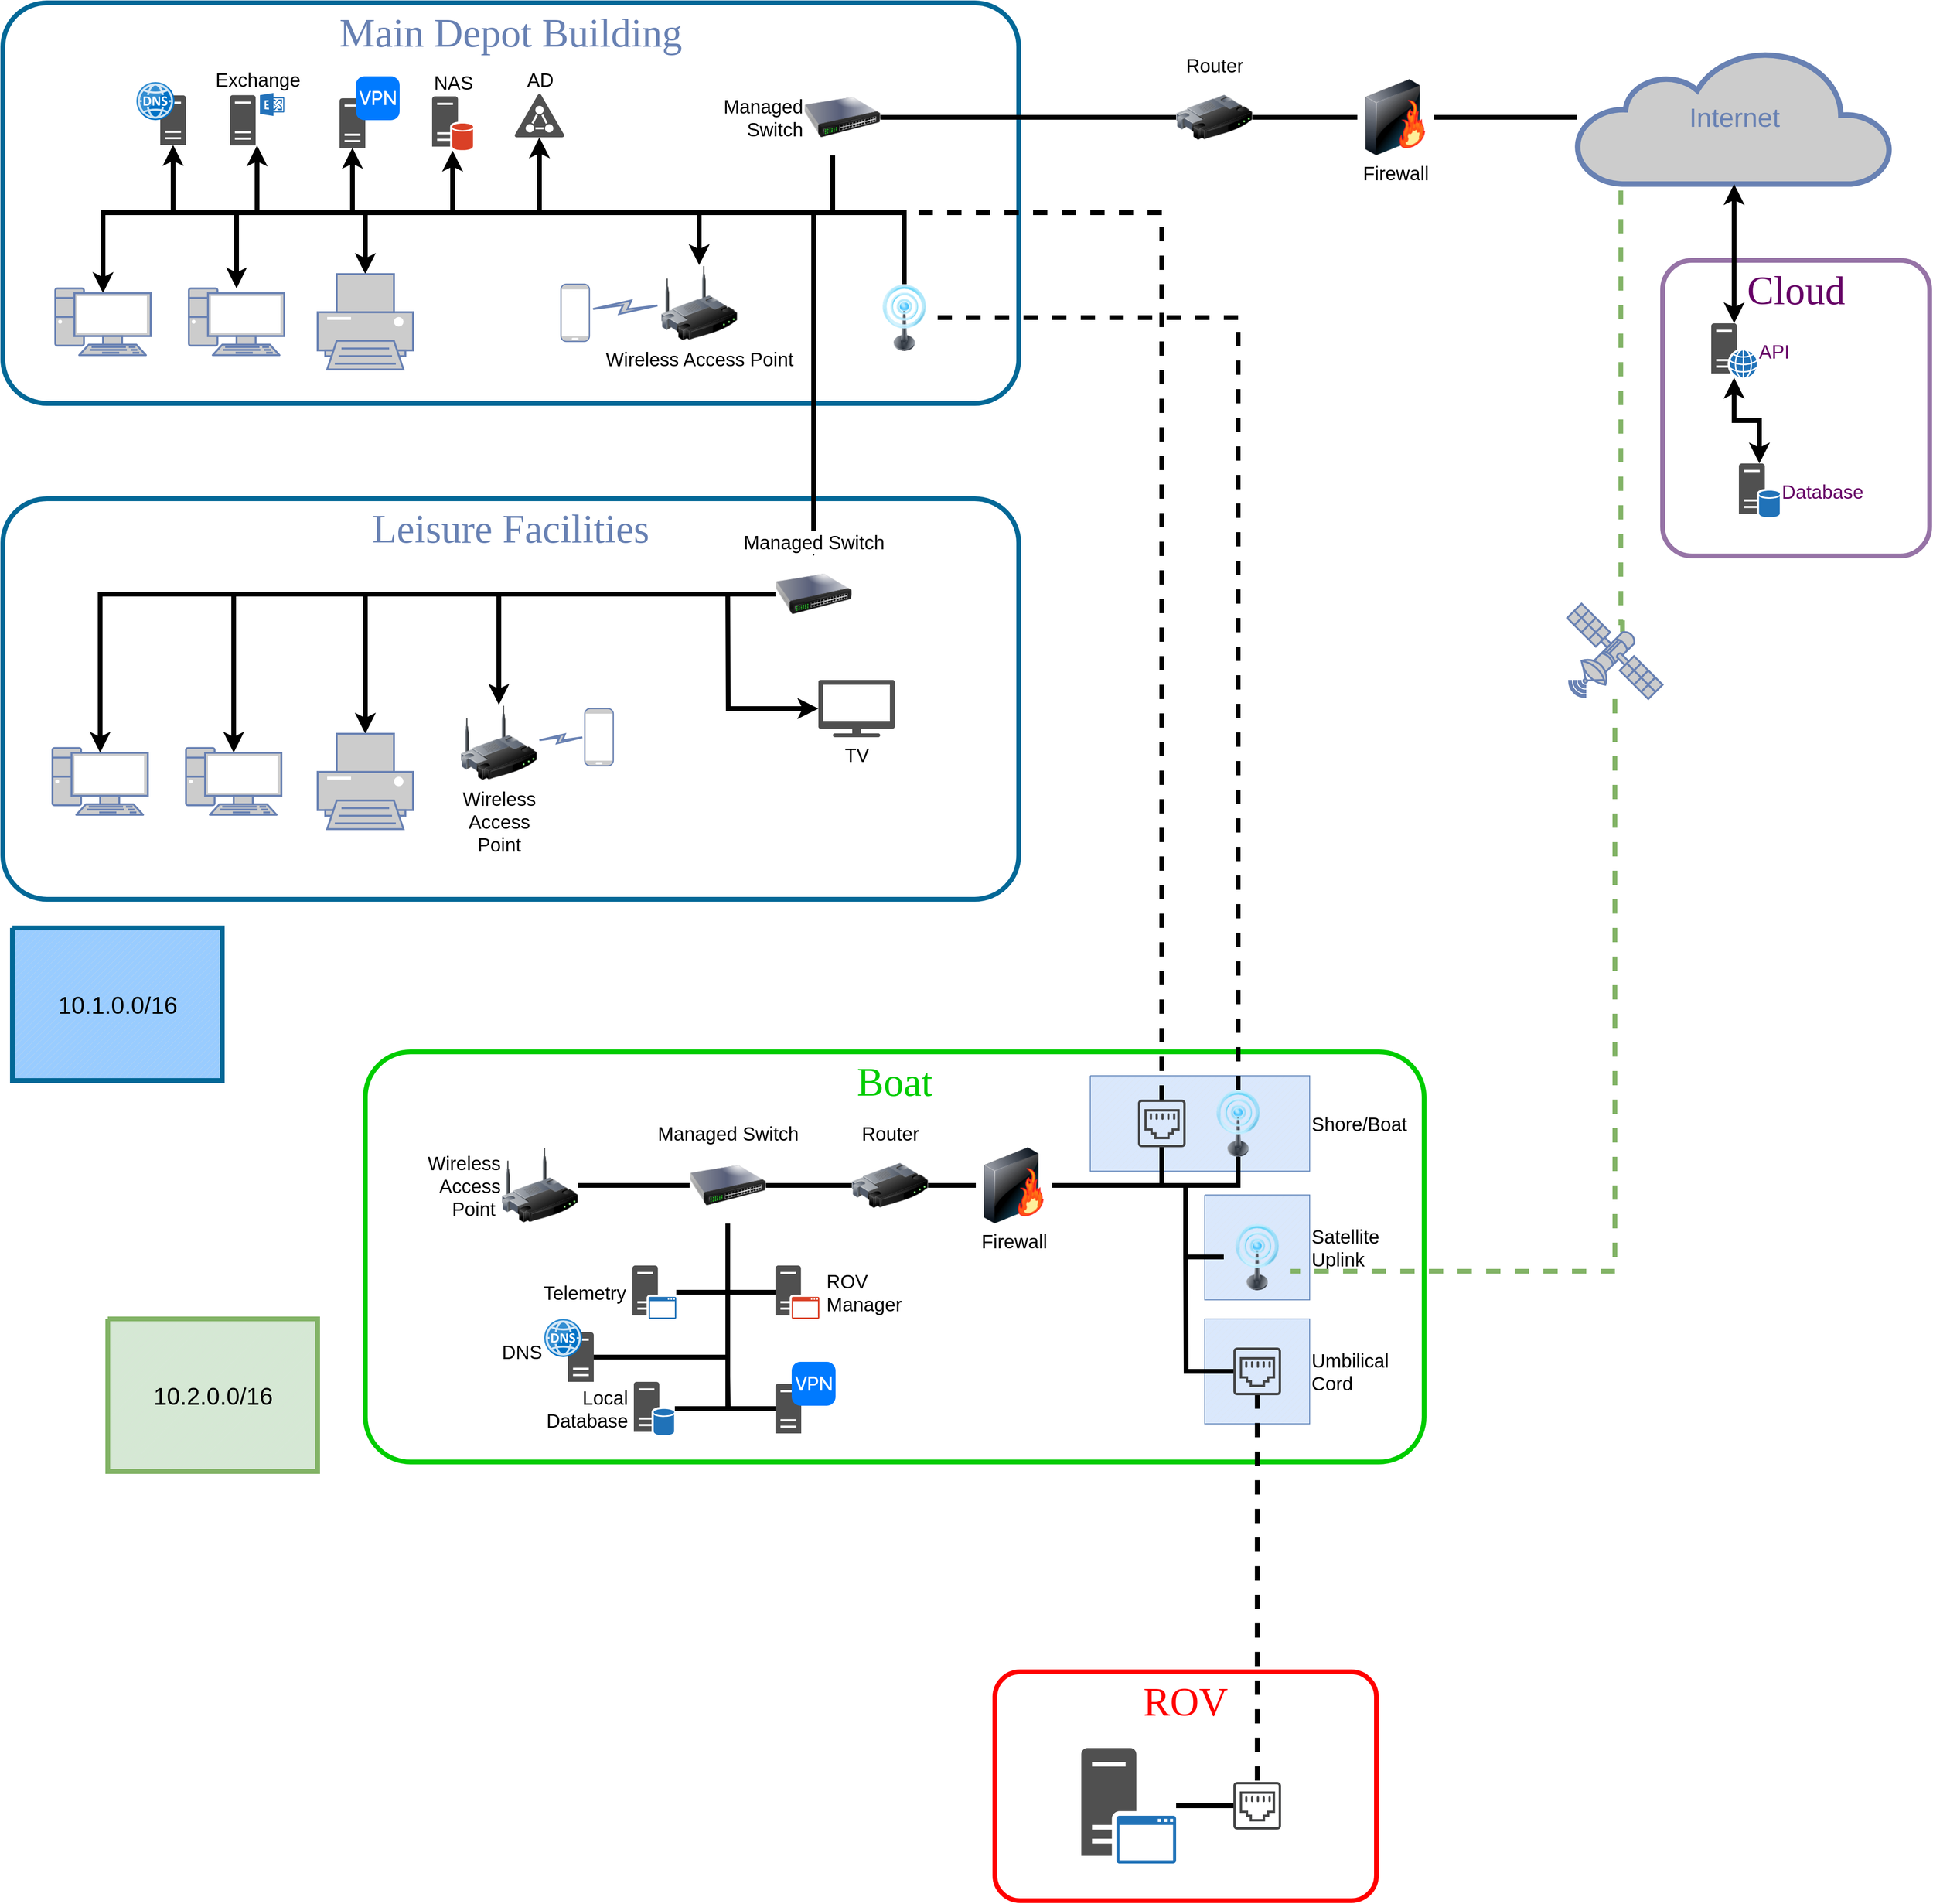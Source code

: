 <mxfile version="13.8.1" type="device"><diagram name="Page-1" id="bfe91b75-5d2c-26a0-9c1d-138518896778"><mxGraphModel dx="2030" dy="1041" grid="1" gridSize="10" guides="1" tooltips="1" connect="1" arrows="1" fold="1" page="1" pageScale="1" pageWidth="1100" pageHeight="850" background="#ffffff" math="0" shadow="0"><root><mxCell id="0"/><mxCell id="1" parent="0"/><mxCell id="BEjRYLNINEGM36u_xrD8-8" value="Cloud" style="rounded=1;whiteSpace=wrap;html=1;shadow=0;comic=0;strokeColor=#9673a6;strokeWidth=5;fontFamily=Verdana;fontSize=42;align=center;arcSize=11;verticalAlign=top;fillColor=none;fontColor=#660066;" parent="1" vertex="1"><mxGeometry x="1810" y="420" width="280" height="310" as="geometry"/></mxCell><mxCell id="fTc4LNqyEXs3I6kkygkH-61" value="&lt;div style=&quot;font-size: 20px;&quot;&gt;Satellite &lt;br style=&quot;font-size: 20px;&quot;&gt;&lt;/div&gt;&lt;div style=&quot;font-size: 20px;&quot;&gt;Uplink&lt;/div&gt;" style="verticalLabelPosition=middle;verticalAlign=middle;html=1;shape=mxgraph.basic.patternFillRect;fillStyle=diag;step=5;fillStrokeWidth=0.2;fillStrokeColor=#dddddd;labelBackgroundColor=none;fillColor=#dae8fc;strokeColor=#6c8ebf;labelPosition=right;align=left;fontSize=20;" parent="1" vertex="1"><mxGeometry x="1330" y="1400" width="110" height="110" as="geometry"/></mxCell><mxCell id="fTc4LNqyEXs3I6kkygkH-63" value="Umbilical&lt;br&gt;Cord" style="verticalLabelPosition=middle;verticalAlign=middle;html=1;shape=mxgraph.basic.patternFillRect;fillStyle=diag;step=5;fillStrokeWidth=0.2;fillStrokeColor=#dddddd;labelBackgroundColor=none;fillColor=#dae8fc;strokeColor=#6c8ebf;labelPosition=right;align=left;fontSize=20;" parent="1" vertex="1"><mxGeometry x="1330" y="1530" width="110" height="110" as="geometry"/></mxCell><mxCell id="fTc4LNqyEXs3I6kkygkH-59" value="Shore/Boat" style="verticalLabelPosition=middle;verticalAlign=middle;html=1;shape=mxgraph.basic.patternFillRect;fillStyle=diag;step=5;fillStrokeWidth=0.2;fillStrokeColor=#dddddd;fillColor=#dae8fc;strokeColor=#6c8ebf;labelPosition=right;align=left;fontSize=20;" parent="1" vertex="1"><mxGeometry x="1210" y="1275" width="230" height="100" as="geometry"/></mxCell><mxCell id="7c3789c024ecab99-82" value="Leisure Facilities" style="rounded=1;whiteSpace=wrap;html=1;shadow=0;comic=0;strokeColor=#036897;strokeWidth=5;fillColor=none;fontFamily=Verdana;fontSize=42;fontColor=#6881B3;align=center;arcSize=11;verticalAlign=top;" parent="1" vertex="1"><mxGeometry x="70" y="670" width="1065" height="420" as="geometry"/></mxCell><mxCell id="7c3789c024ecab99-81" value="Main Depot Building" style="rounded=1;whiteSpace=wrap;html=1;shadow=0;comic=0;strokeColor=#036897;strokeWidth=5;fillColor=none;fontFamily=Verdana;fontSize=42;fontColor=#6881B3;align=center;arcSize=11;verticalAlign=top;" parent="1" vertex="1"><mxGeometry x="70" y="150" width="1065" height="420" as="geometry"/></mxCell><mxCell id="7c3789c024ecab99-78" value="&lt;div style=&quot;font-size: 42px;&quot;&gt;Boat&lt;/div&gt;" style="rounded=1;whiteSpace=wrap;html=1;shadow=0;comic=0;strokeWidth=5;fillColor=none;fontFamily=Verdana;fontSize=42;align=center;arcSize=11;verticalAlign=top;strokeColor=#00CC00;fontColor=#00CC00;" parent="1" vertex="1"><mxGeometry x="450" y="1250" width="1110" height="430" as="geometry"/></mxCell><mxCell id="7c3789c024ecab99-52" style="edgeStyle=none;html=1;labelBackgroundColor=none;endArrow=none;endFill=0;strokeWidth=5;fontFamily=Verdana;fontSize=15;fontColor=#036897;entryX=0;entryY=0.5;entryDx=0;entryDy=0;exitX=1;exitY=0.5;exitDx=0;exitDy=0;" parent="1" source="8N6e3qmxS6AnXy7Mqe9B-5" target="8N6e3qmxS6AnXy7Mqe9B-2" edge="1"><mxGeometry relative="1" as="geometry"><mxPoint x="1480" y="271.41" as="targetPoint"/><mxPoint x="1390" y="270.94" as="sourcePoint"/></mxGeometry></mxCell><mxCell id="fTc4LNqyEXs3I6kkygkH-1" style="edgeStyle=orthogonalEdgeStyle;rounded=0;orthogonalLoop=1;jettySize=auto;html=1;exitX=0.5;exitY=0.07;exitDx=0;exitDy=0;exitPerimeter=0;startArrow=classic;startFill=1;endArrow=none;endFill=0;strokeWidth=5;" parent="1" source="7c3789c024ecab99-34" target="8N6e3qmxS6AnXy7Mqe9B-10" edge="1"><mxGeometry relative="1" as="geometry"><Array as="points"><mxPoint x="175" y="370"/><mxPoint x="940" y="370"/></Array></mxGeometry></mxCell><mxCell id="7c3789c024ecab99-34" value="" style="fontColor=#0066CC;verticalAlign=top;verticalLabelPosition=bottom;labelPosition=center;align=center;html=1;fillColor=#CCCCCC;strokeColor=#6881B3;gradientColor=none;gradientDirection=north;strokeWidth=2;shape=mxgraph.networks.pc;rounded=0;shadow=0;comic=0;" parent="1" vertex="1"><mxGeometry x="125.0" y="449.412" width="100" height="70" as="geometry"/></mxCell><mxCell id="fTc4LNqyEXs3I6kkygkH-2" style="edgeStyle=orthogonalEdgeStyle;rounded=0;orthogonalLoop=1;jettySize=auto;html=1;startArrow=classic;startFill=1;endArrow=none;endFill=0;strokeWidth=5;" parent="1" source="7c3789c024ecab99-35" edge="1"><mxGeometry relative="1" as="geometry"><mxPoint x="315" y="370" as="targetPoint"/></mxGeometry></mxCell><mxCell id="7c3789c024ecab99-35" value="" style="fontColor=#0066CC;verticalAlign=top;verticalLabelPosition=bottom;labelPosition=center;align=center;html=1;fillColor=#CCCCCC;strokeColor=#6881B3;gradientColor=none;gradientDirection=north;strokeWidth=2;shape=mxgraph.networks.pc;rounded=0;shadow=0;comic=0;" parent="1" vertex="1"><mxGeometry x="265.0" y="449.412" width="100" height="70" as="geometry"/></mxCell><mxCell id="fTc4LNqyEXs3I6kkygkH-3" style="edgeStyle=orthogonalEdgeStyle;rounded=0;orthogonalLoop=1;jettySize=auto;html=1;exitX=0.5;exitY=0;exitDx=0;exitDy=0;exitPerimeter=0;startArrow=classic;startFill=1;endArrow=none;endFill=0;strokeWidth=5;" parent="1" source="7c3789c024ecab99-43" edge="1"><mxGeometry relative="1" as="geometry"><mxPoint x="450" y="370" as="targetPoint"/></mxGeometry></mxCell><mxCell id="7c3789c024ecab99-43" value="" style="fontColor=#0066CC;verticalAlign=top;verticalLabelPosition=bottom;labelPosition=center;align=center;html=1;fillColor=#CCCCCC;strokeColor=#6881B3;gradientColor=none;gradientDirection=north;strokeWidth=2;shape=mxgraph.networks.printer;rounded=0;shadow=0;comic=0;" parent="1" vertex="1"><mxGeometry x="400.0" y="434.412" width="100" height="100" as="geometry"/></mxCell><mxCell id="7c3789c024ecab99-46" value="" style="fontColor=#0066CC;verticalAlign=top;verticalLabelPosition=bottom;labelPosition=center;align=center;html=1;fillColor=#CCCCCC;strokeColor=#6881B3;gradientColor=none;gradientDirection=north;strokeWidth=2;shape=mxgraph.networks.mobile;rounded=0;shadow=0;comic=0;" parent="1" vertex="1"><mxGeometry x="655" y="445" width="30" height="60" as="geometry"/></mxCell><mxCell id="fTc4LNqyEXs3I6kkygkH-81" value="" style="edgeStyle=orthogonalEdgeStyle;rounded=0;orthogonalLoop=1;jettySize=auto;html=1;startArrow=none;startFill=0;endArrow=none;endFill=0;strokeWidth=5;fontSize=20;fontColor=#00CC00;" parent="1" source="7c3789c024ecab99-53" edge="1"><mxGeometry relative="1" as="geometry"><mxPoint x="1640" y="270" as="targetPoint"/></mxGeometry></mxCell><mxCell id="7c3789c024ecab99-53" value="Internet" style="html=1;fillColor=#CCCCCC;strokeColor=#6881B3;gradientColor=none;gradientDirection=north;strokeWidth=2;shape=mxgraph.networks.cloud;fontColor=#6881B3;rounded=0;shadow=0;comic=0;align=center;fontSize=28;" parent="1" vertex="1"><mxGeometry x="1720" y="200.0" width="330" height="140" as="geometry"/></mxCell><mxCell id="7c3789c024ecab99-56" style="edgeStyle=none;html=1;labelBackgroundColor=none;endArrow=none;endFill=0;strokeWidth=5;fontFamily=Verdana;fontSize=28;fontColor=#6881B3;exitX=1;exitY=0.5;exitDx=0;exitDy=0;" parent="1" source="8N6e3qmxS6AnXy7Mqe9B-2" target="7c3789c024ecab99-53" edge="1"><mxGeometry relative="1" as="geometry"><mxPoint x="1580" y="271.41" as="sourcePoint"/></mxGeometry></mxCell><mxCell id="7c3789c024ecab99-61" value="" style="fontColor=#0066CC;verticalAlign=top;verticalLabelPosition=bottom;labelPosition=center;align=center;html=1;fillColor=#CCCCCC;strokeColor=#6881B3;gradientColor=none;gradientDirection=north;strokeWidth=2;shape=mxgraph.networks.pc;rounded=0;shadow=0;comic=0;" parent="1" vertex="1"><mxGeometry x="122.0" y="931.412" width="100" height="70" as="geometry"/></mxCell><mxCell id="fTc4LNqyEXs3I6kkygkH-11" style="edgeStyle=orthogonalEdgeStyle;rounded=0;orthogonalLoop=1;jettySize=auto;html=1;exitX=0.5;exitY=0.07;exitDx=0;exitDy=0;exitPerimeter=0;startArrow=classic;startFill=1;endArrow=none;endFill=0;strokeWidth=5;" parent="1" source="7c3789c024ecab99-62" edge="1"><mxGeometry relative="1" as="geometry"><mxPoint x="312" y="770" as="targetPoint"/></mxGeometry></mxCell><mxCell id="7c3789c024ecab99-62" value="" style="fontColor=#0066CC;verticalAlign=top;verticalLabelPosition=bottom;labelPosition=center;align=center;html=1;fillColor=#CCCCCC;strokeColor=#6881B3;gradientColor=none;gradientDirection=north;strokeWidth=2;shape=mxgraph.networks.pc;rounded=0;shadow=0;comic=0;" parent="1" vertex="1"><mxGeometry x="262.0" y="931.412" width="100" height="70" as="geometry"/></mxCell><mxCell id="fTc4LNqyEXs3I6kkygkH-12" style="edgeStyle=orthogonalEdgeStyle;rounded=0;orthogonalLoop=1;jettySize=auto;html=1;exitX=0.5;exitY=0;exitDx=0;exitDy=0;exitPerimeter=0;startArrow=classic;startFill=1;endArrow=none;endFill=0;strokeWidth=5;" parent="1" source="7c3789c024ecab99-66" edge="1"><mxGeometry relative="1" as="geometry"><mxPoint x="450" y="770" as="targetPoint"/></mxGeometry></mxCell><mxCell id="7c3789c024ecab99-66" value="" style="fontColor=#0066CC;verticalAlign=top;verticalLabelPosition=bottom;labelPosition=center;align=center;html=1;fillColor=#CCCCCC;strokeColor=#6881B3;gradientColor=none;gradientDirection=north;strokeWidth=2;shape=mxgraph.networks.printer;rounded=0;shadow=0;comic=0;" parent="1" vertex="1"><mxGeometry x="400.0" y="916.412" width="100" height="100" as="geometry"/></mxCell><mxCell id="7c3789c024ecab99-74" value="" style="fontColor=#0066CC;verticalAlign=top;verticalLabelPosition=bottom;labelPosition=center;align=center;html=1;fillColor=#CCCCCC;strokeColor=#6881B3;gradientColor=none;gradientDirection=north;strokeWidth=2;shape=mxgraph.networks.mobile;rounded=0;shadow=0;comic=0;" parent="1" vertex="1"><mxGeometry x="680" y="890" width="30" height="60" as="geometry"/></mxCell><mxCell id="8N6e3qmxS6AnXy7Mqe9B-1" value="ROV" style="rounded=1;whiteSpace=wrap;html=1;shadow=0;comic=0;strokeWidth=5;fontFamily=Verdana;fontSize=42;align=center;arcSize=11;verticalAlign=top;fillColor=none;strokeColor=#FF0000;fontColor=#FF0000;" parent="1" vertex="1"><mxGeometry x="1110" y="1900" width="400" height="240" as="geometry"/></mxCell><mxCell id="8N6e3qmxS6AnXy7Mqe9B-2" value="Firewall" style="image;html=1;image=img/lib/clip_art/networking/Firewall-page1_128x128.png;rounded=0;shadow=0;comic=0;strokeColor=#6881B3;strokeWidth=2;fillColor=#CCCCCC;fontSize=20;" parent="1" vertex="1"><mxGeometry x="1490" y="230" width="80" height="80" as="geometry"/></mxCell><mxCell id="8N6e3qmxS6AnXy7Mqe9B-5" value="Router" style="image;html=1;image=img/lib/clip_art/networking/Router_128x128.png;rounded=0;shadow=0;comic=0;strokeColor=#6881B3;strokeWidth=2;fillColor=#CCCCCC;labelPosition=center;verticalLabelPosition=top;align=center;verticalAlign=bottom;fontSize=20;" parent="1" vertex="1"><mxGeometry x="1300" y="230" width="80" height="80" as="geometry"/></mxCell><mxCell id="8N6e3qmxS6AnXy7Mqe9B-8" style="edgeStyle=orthogonalEdgeStyle;rounded=0;orthogonalLoop=1;jettySize=auto;html=1;entryX=0.5;entryY=1;entryDx=0;entryDy=0;entryPerimeter=0;fontColor=#0066CC;startArrow=classic;startFill=1;strokeWidth=5;" parent="1" source="BEjRYLNINEGM36u_xrD8-10" target="7c3789c024ecab99-53" edge="1"><mxGeometry relative="1" as="geometry"><mxPoint x="1885" y="515" as="sourcePoint"/></mxGeometry></mxCell><mxCell id="8N6e3qmxS6AnXy7Mqe9B-11" style="edgeStyle=orthogonalEdgeStyle;rounded=0;orthogonalLoop=1;jettySize=auto;html=1;exitX=1;exitY=0.5;exitDx=0;exitDy=0;entryX=0;entryY=0.5;entryDx=0;entryDy=0;fontColor=#0066CC;endArrow=none;endFill=0;strokeWidth=5;" parent="1" source="8N6e3qmxS6AnXy7Mqe9B-10" target="8N6e3qmxS6AnXy7Mqe9B-5" edge="1"><mxGeometry relative="1" as="geometry"/></mxCell><mxCell id="8N6e3qmxS6AnXy7Mqe9B-10" value="&lt;div&gt;Managed &lt;br&gt;&lt;/div&gt;&lt;div&gt;Switch&lt;/div&gt;" style="image;html=1;image=img/lib/clip_art/networking/Switch_128x128.png;rounded=0;shadow=0;comic=0;strokeColor=#6881B3;strokeWidth=2;fillColor=#CCCCCC;labelPosition=left;verticalLabelPosition=middle;align=right;verticalAlign=middle;fontSize=20;" parent="1" vertex="1"><mxGeometry x="910" y="230" width="80" height="80" as="geometry"/></mxCell><mxCell id="fTc4LNqyEXs3I6kkygkH-6" style="edgeStyle=orthogonalEdgeStyle;rounded=0;orthogonalLoop=1;jettySize=auto;html=1;exitX=0.5;exitY=0;exitDx=0;exitDy=0;startArrow=classic;startFill=1;endArrow=none;endFill=0;strokeWidth=5;" parent="1" source="fTc4LNqyEXs3I6kkygkH-5" edge="1"><mxGeometry relative="1" as="geometry"><mxPoint x="570" y="370" as="targetPoint"/><Array as="points"><mxPoint x="800" y="370"/></Array></mxGeometry></mxCell><mxCell id="fTc4LNqyEXs3I6kkygkH-5" value="Wireless Access Point" style="image;html=1;image=img/lib/clip_art/networking/Wireless_Router_128x128.png;fontSize=20;" parent="1" vertex="1"><mxGeometry x="760" y="425" width="80" height="80" as="geometry"/></mxCell><mxCell id="fTc4LNqyEXs3I6kkygkH-8" style="edgeStyle=orthogonalEdgeStyle;rounded=0;orthogonalLoop=1;jettySize=auto;html=1;exitX=0.5;exitY=0;exitDx=0;exitDy=0;startArrow=classic;startFill=1;endArrow=none;endFill=0;strokeWidth=5;" parent="1" source="fTc4LNqyEXs3I6kkygkH-7" edge="1"><mxGeometry relative="1" as="geometry"><mxPoint x="800" y="370" as="targetPoint"/><Array as="points"><mxPoint x="920" y="370"/></Array></mxGeometry></mxCell><mxCell id="fTc4LNqyEXs3I6kkygkH-10" style="edgeStyle=orthogonalEdgeStyle;rounded=0;orthogonalLoop=1;jettySize=auto;html=1;exitX=0;exitY=0.5;exitDx=0;exitDy=0;entryX=0.5;entryY=0.07;entryDx=0;entryDy=0;entryPerimeter=0;startArrow=none;startFill=0;endArrow=classic;endFill=1;strokeWidth=5;" parent="1" source="fTc4LNqyEXs3I6kkygkH-7" target="7c3789c024ecab99-61" edge="1"><mxGeometry relative="1" as="geometry"/></mxCell><mxCell id="fTc4LNqyEXs3I6kkygkH-7" value="Managed Switch" style="image;html=1;image=img/lib/clip_art/networking/Switch_128x128.png;rounded=0;shadow=0;comic=0;strokeColor=#6881B3;strokeWidth=2;fillColor=#CCCCCC;labelPosition=center;verticalLabelPosition=top;align=center;verticalAlign=bottom;fontSize=20;" parent="1" vertex="1"><mxGeometry x="880" y="730" width="80" height="80" as="geometry"/></mxCell><mxCell id="fTc4LNqyEXs3I6kkygkH-13" style="edgeStyle=orthogonalEdgeStyle;rounded=0;orthogonalLoop=1;jettySize=auto;html=1;exitX=0.5;exitY=0;exitDx=0;exitDy=0;startArrow=classic;startFill=1;endArrow=none;endFill=0;strokeWidth=5;" parent="1" source="fTc4LNqyEXs3I6kkygkH-9" edge="1"><mxGeometry relative="1" as="geometry"><mxPoint x="590" y="770" as="targetPoint"/></mxGeometry></mxCell><mxCell id="fTc4LNqyEXs3I6kkygkH-9" value="&lt;div&gt;Wireless &lt;br&gt;&lt;/div&gt;&lt;div&gt;Access &lt;br&gt;&lt;/div&gt;&lt;div&gt;Point&lt;/div&gt;" style="image;html=1;image=img/lib/clip_art/networking/Wireless_Router_128x128.png;fontSize=20;" parent="1" vertex="1"><mxGeometry x="550" y="886" width="80" height="80" as="geometry"/></mxCell><mxCell id="fTc4LNqyEXs3I6kkygkH-15" style="edgeStyle=orthogonalEdgeStyle;rounded=0;orthogonalLoop=1;jettySize=auto;html=1;startArrow=classic;startFill=1;endArrow=none;endFill=0;strokeWidth=5;" parent="1" source="fTc4LNqyEXs3I6kkygkH-14" edge="1"><mxGeometry relative="1" as="geometry"><mxPoint x="830" y="770" as="targetPoint"/></mxGeometry></mxCell><mxCell id="fTc4LNqyEXs3I6kkygkH-14" value="&lt;font style=&quot;font-size: 20px&quot;&gt;TV&lt;/font&gt;" style="pointerEvents=1;shadow=0;dashed=0;html=1;strokeColor=none;fillColor=#505050;labelPosition=center;verticalLabelPosition=bottom;verticalAlign=top;outlineConnect=0;align=center;shape=mxgraph.office.devices.tv;" parent="1" vertex="1"><mxGeometry x="925" y="860" width="80" height="60" as="geometry"/></mxCell><mxCell id="fTc4LNqyEXs3I6kkygkH-17" value="" style="html=1;fillColor=#CCCCCC;strokeColor=#6881B3;gradientColor=none;gradientDirection=north;strokeWidth=2;shape=mxgraph.networks.comm_link_edge;html=1;labelBackgroundColor=none;endArrow=none;endFill=0;fontFamily=Verdana;fontSize=20;exitX=0;exitY=0.5;exitDx=0;exitDy=0;exitPerimeter=0;" parent="1" source="7c3789c024ecab99-74" target="fTc4LNqyEXs3I6kkygkH-9" edge="1"><mxGeometry width="100" height="100" relative="1" as="geometry"><mxPoint x="930" y="1136.41" as="sourcePoint"/><mxPoint x="630" y="1070.41" as="targetPoint"/></mxGeometry></mxCell><mxCell id="fTc4LNqyEXs3I6kkygkH-18" value="" style="html=1;fillColor=#CCCCCC;strokeColor=#6881B3;gradientColor=none;gradientDirection=north;strokeWidth=2;shape=mxgraph.networks.comm_link_edge;html=1;labelBackgroundColor=none;endArrow=none;endFill=0;fontFamily=Verdana;fontSize=20;entryX=1;entryY=0.436;entryDx=0;entryDy=0;entryPerimeter=0;" parent="1" source="fTc4LNqyEXs3I6kkygkH-5" target="7c3789c024ecab99-46" edge="1"><mxGeometry width="100" height="100" relative="1" as="geometry"><mxPoint x="735" y="449.41" as="sourcePoint"/><mxPoint x="685" y="482.743" as="targetPoint"/></mxGeometry></mxCell><mxCell id="fTc4LNqyEXs3I6kkygkH-23" style="edgeStyle=orthogonalEdgeStyle;rounded=0;orthogonalLoop=1;jettySize=auto;html=1;startArrow=classic;startFill=1;endArrow=none;endFill=0;strokeWidth=5;" parent="1" source="fTc4LNqyEXs3I6kkygkH-21" edge="1"><mxGeometry relative="1" as="geometry"><mxPoint x="336.5" y="370" as="targetPoint"/></mxGeometry></mxCell><mxCell id="fTc4LNqyEXs3I6kkygkH-21" value="Exchange" style="pointerEvents=1;shadow=0;dashed=0;html=1;strokeColor=none;fillColor=#505050;labelPosition=center;verticalLabelPosition=top;verticalAlign=bottom;outlineConnect=0;align=center;shape=mxgraph.office.servers.exchange_server;fontSize=20;" parent="1" vertex="1"><mxGeometry x="308" y="244.5" width="57" height="55" as="geometry"/></mxCell><mxCell id="fTc4LNqyEXs3I6kkygkH-25" style="edgeStyle=orthogonalEdgeStyle;rounded=0;orthogonalLoop=1;jettySize=auto;html=1;startArrow=classic;startFill=1;endArrow=none;endFill=0;strokeWidth=5;" parent="1" source="fTc4LNqyEXs3I6kkygkH-24" edge="1"><mxGeometry relative="1" as="geometry"><mxPoint x="248.5" y="370" as="targetPoint"/></mxGeometry></mxCell><mxCell id="fTc4LNqyEXs3I6kkygkH-26" style="edgeStyle=none;html=1;labelBackgroundColor=none;endArrow=none;endFill=0;strokeWidth=5;fontFamily=Verdana;fontSize=15;fontColor=#036897;entryX=0;entryY=0.5;entryDx=0;entryDy=0;exitX=1;exitY=0.5;exitDx=0;exitDy=0;" parent="1" source="fTc4LNqyEXs3I6kkygkH-28" target="fTc4LNqyEXs3I6kkygkH-27" edge="1"><mxGeometry relative="1" as="geometry"><mxPoint x="1060" y="1391.41" as="targetPoint"/><mxPoint x="970" y="1390.94" as="sourcePoint"/></mxGeometry></mxCell><mxCell id="fTc4LNqyEXs3I6kkygkH-31" style="edgeStyle=orthogonalEdgeStyle;rounded=0;orthogonalLoop=1;jettySize=auto;html=1;startArrow=none;startFill=0;endArrow=none;endFill=0;strokeWidth=5;" parent="1" source="fTc4LNqyEXs3I6kkygkH-27" target="fTc4LNqyEXs3I6kkygkH-29" edge="1"><mxGeometry relative="1" as="geometry"><Array as="points"><mxPoint x="1285" y="1390"/></Array></mxGeometry></mxCell><mxCell id="fTc4LNqyEXs3I6kkygkH-27" value="Firewall" style="image;html=1;image=img/lib/clip_art/networking/Firewall-page1_128x128.png;rounded=0;shadow=0;comic=0;strokeColor=#6881B3;strokeWidth=2;fillColor=#CCCCCC;fontSize=20;" parent="1" vertex="1"><mxGeometry x="1090" y="1350" width="80" height="80" as="geometry"/></mxCell><mxCell id="fTc4LNqyEXs3I6kkygkH-28" value="Router" style="image;html=1;image=img/lib/clip_art/networking/Router_128x128.png;rounded=0;shadow=0;comic=0;strokeColor=#6881B3;strokeWidth=2;fillColor=#CCCCCC;labelPosition=center;verticalLabelPosition=top;align=center;verticalAlign=bottom;fontSize=20;" parent="1" vertex="1"><mxGeometry x="960" y="1350" width="80" height="80" as="geometry"/></mxCell><mxCell id="fTc4LNqyEXs3I6kkygkH-33" style="edgeStyle=orthogonalEdgeStyle;rounded=0;orthogonalLoop=1;jettySize=auto;html=1;startArrow=none;startFill=0;endArrow=none;endFill=0;strokeWidth=5;dashed=1;" parent="1" source="fTc4LNqyEXs3I6kkygkH-29" edge="1"><mxGeometry relative="1" as="geometry"><mxPoint x="920" y="370" as="targetPoint"/><Array as="points"><mxPoint x="1285" y="370"/></Array></mxGeometry></mxCell><mxCell id="fTc4LNqyEXs3I6kkygkH-32" style="edgeStyle=orthogonalEdgeStyle;rounded=0;orthogonalLoop=1;jettySize=auto;html=1;exitX=0.5;exitY=1;exitDx=0;exitDy=0;startArrow=none;startFill=0;endArrow=none;endFill=0;strokeWidth=5;" parent="1" source="fTc4LNqyEXs3I6kkygkH-30" edge="1"><mxGeometry relative="1" as="geometry"><mxPoint x="1200" y="1390" as="targetPoint"/><Array as="points"><mxPoint x="1365" y="1390"/></Array></mxGeometry></mxCell><mxCell id="fTc4LNqyEXs3I6kkygkH-30" value="" style="image;html=1;image=img/lib/clip_art/telecommunication/Signal_tower_on_128x128.png" parent="1" vertex="1"><mxGeometry x="1330" y="1290" width="70" height="70" as="geometry"/></mxCell><mxCell id="fTc4LNqyEXs3I6kkygkH-35" style="edgeStyle=orthogonalEdgeStyle;rounded=0;orthogonalLoop=1;jettySize=auto;html=1;startArrow=none;startFill=0;endArrow=none;endFill=0;strokeWidth=5;" parent="1" source="fTc4LNqyEXs3I6kkygkH-34" edge="1"><mxGeometry relative="1" as="geometry"><mxPoint x="920" y="370" as="targetPoint"/><Array as="points"><mxPoint x="1015" y="370"/></Array></mxGeometry></mxCell><mxCell id="fTc4LNqyEXs3I6kkygkH-56" style="edgeStyle=orthogonalEdgeStyle;rounded=0;orthogonalLoop=1;jettySize=auto;html=1;exitX=1;exitY=0.5;exitDx=0;exitDy=0;entryX=0.5;entryY=0;entryDx=0;entryDy=0;dashed=1;startArrow=none;startFill=0;endArrow=none;endFill=0;strokeWidth=5;" parent="1" source="fTc4LNqyEXs3I6kkygkH-34" target="fTc4LNqyEXs3I6kkygkH-30" edge="1"><mxGeometry relative="1" as="geometry"/></mxCell><mxCell id="fTc4LNqyEXs3I6kkygkH-34" value="" style="image;html=1;image=img/lib/clip_art/telecommunication/Signal_tower_on_128x128.png" parent="1" vertex="1"><mxGeometry x="980" y="445" width="70" height="70" as="geometry"/></mxCell><mxCell id="fTc4LNqyEXs3I6kkygkH-38" style="edgeStyle=orthogonalEdgeStyle;rounded=0;orthogonalLoop=1;jettySize=auto;html=1;exitX=0.58;exitY=0.3;exitDx=0;exitDy=0;exitPerimeter=0;entryX=0.14;entryY=1;entryDx=0;entryDy=0;entryPerimeter=0;startArrow=none;startFill=0;endArrow=none;endFill=0;strokeWidth=5;dashed=1;fillColor=#d5e8d4;strokeColor=#82b366;" parent="1" source="fTc4LNqyEXs3I6kkygkH-36" target="7c3789c024ecab99-53" edge="1"><mxGeometry relative="1" as="geometry"><Array as="points"><mxPoint x="1766" y="800"/></Array></mxGeometry></mxCell><mxCell id="fTc4LNqyEXs3I6kkygkH-39" style="edgeStyle=orthogonalEdgeStyle;rounded=0;orthogonalLoop=1;jettySize=auto;html=1;startArrow=none;startFill=0;endArrow=none;endFill=0;strokeWidth=5;dashed=1;fillColor=#d5e8d4;strokeColor=#82b366;" parent="1" source="fTc4LNqyEXs3I6kkygkH-36" target="fTc4LNqyEXs3I6kkygkH-54" edge="1"><mxGeometry relative="1" as="geometry"><Array as="points"><mxPoint x="1760" y="1480"/></Array></mxGeometry></mxCell><mxCell id="fTc4LNqyEXs3I6kkygkH-36" value="" style="fontColor=#0066CC;verticalAlign=top;verticalLabelPosition=bottom;labelPosition=center;align=center;html=1;outlineConnect=0;fillColor=#CCCCCC;strokeColor=#6881B3;gradientColor=none;gradientDirection=north;strokeWidth=2;shape=mxgraph.networks.satellite;" parent="1" vertex="1"><mxGeometry x="1710" y="780" width="100" height="100" as="geometry"/></mxCell><mxCell id="fTc4LNqyEXs3I6kkygkH-47" style="edgeStyle=orthogonalEdgeStyle;rounded=0;orthogonalLoop=1;jettySize=auto;html=1;startArrow=none;startFill=0;endArrow=none;endFill=0;strokeWidth=5;" parent="1" source="BEjRYLNINEGM36u_xrD8-4" target="fTc4LNqyEXs3I6kkygkH-44" edge="1"><mxGeometry relative="1" as="geometry"><mxPoint x="1300" y="2015" as="sourcePoint"/></mxGeometry></mxCell><mxCell id="fTc4LNqyEXs3I6kkygkH-44" value="" style="pointerEvents=1;shadow=0;dashed=0;html=1;strokeColor=none;fillColor=#434445;aspect=fixed;labelPosition=center;verticalLabelPosition=bottom;verticalAlign=top;align=center;outlineConnect=0;shape=mxgraph.vvd.ethernet_port;" parent="1" vertex="1"><mxGeometry x="1360" y="2015.5" width="50" height="50" as="geometry"/></mxCell><mxCell id="fTc4LNqyEXs3I6kkygkH-29" value="" style="pointerEvents=1;shadow=0;dashed=0;html=1;strokeColor=none;fillColor=#434445;aspect=fixed;labelPosition=center;verticalLabelPosition=bottom;verticalAlign=top;align=center;outlineConnect=0;shape=mxgraph.vvd.ethernet_port;" parent="1" vertex="1"><mxGeometry x="1260" y="1300" width="50" height="50" as="geometry"/></mxCell><mxCell id="fTc4LNqyEXs3I6kkygkH-57" style="edgeStyle=orthogonalEdgeStyle;rounded=0;orthogonalLoop=1;jettySize=auto;html=1;startArrow=none;startFill=0;endArrow=none;endFill=0;strokeWidth=5;" parent="1" source="fTc4LNqyEXs3I6kkygkH-54" edge="1"><mxGeometry relative="1" as="geometry"><mxPoint x="1170" y="1390" as="targetPoint"/><Array as="points"><mxPoint x="1310" y="1465"/><mxPoint x="1310" y="1390"/></Array></mxGeometry></mxCell><mxCell id="fTc4LNqyEXs3I6kkygkH-54" value="" style="image;html=1;image=img/lib/clip_art/telecommunication/Signal_tower_on_128x128.png" parent="1" vertex="1"><mxGeometry x="1350" y="1430" width="70" height="70" as="geometry"/></mxCell><mxCell id="fTc4LNqyEXs3I6kkygkH-65" style="edgeStyle=orthogonalEdgeStyle;rounded=0;orthogonalLoop=1;jettySize=auto;html=1;startArrow=none;startFill=0;endArrow=none;endFill=0;strokeWidth=5;fontColor=#FFFFFF;" parent="1" source="fTc4LNqyEXs3I6kkygkH-64" edge="1"><mxGeometry relative="1" as="geometry"><mxPoint x="1310" y="1460" as="targetPoint"/></mxGeometry></mxCell><mxCell id="fTc4LNqyEXs3I6kkygkH-66" style="edgeStyle=orthogonalEdgeStyle;rounded=0;orthogonalLoop=1;jettySize=auto;html=1;startArrow=none;startFill=0;endArrow=none;endFill=0;strokeWidth=5;fontColor=#FFFFFF;dashed=1;exitX=0.501;exitY=0.719;exitDx=0;exitDy=0;exitPerimeter=0;" parent="1" source="fTc4LNqyEXs3I6kkygkH-63" target="fTc4LNqyEXs3I6kkygkH-44" edge="1"><mxGeometry relative="1" as="geometry"><Array as="points"><mxPoint x="1385" y="1940"/><mxPoint x="1385" y="1940"/></Array></mxGeometry></mxCell><mxCell id="fTc4LNqyEXs3I6kkygkH-64" value="" style="pointerEvents=1;shadow=0;dashed=0;html=1;strokeColor=none;fillColor=#434445;aspect=fixed;labelPosition=center;verticalLabelPosition=bottom;verticalAlign=top;align=center;outlineConnect=0;shape=mxgraph.vvd.ethernet_port;" parent="1" vertex="1"><mxGeometry x="1360" y="1560" width="50" height="50" as="geometry"/></mxCell><mxCell id="fTc4LNqyEXs3I6kkygkH-72" style="edgeStyle=orthogonalEdgeStyle;rounded=0;orthogonalLoop=1;jettySize=auto;html=1;entryX=0;entryY=0.5;entryDx=0;entryDy=0;startArrow=none;startFill=0;endArrow=none;endFill=0;strokeWidth=5;fontColor=#000000;" parent="1" source="fTc4LNqyEXs3I6kkygkH-70" target="fTc4LNqyEXs3I6kkygkH-28" edge="1"><mxGeometry relative="1" as="geometry"/></mxCell><mxCell id="fTc4LNqyEXs3I6kkygkH-77" style="edgeStyle=orthogonalEdgeStyle;rounded=0;orthogonalLoop=1;jettySize=auto;html=1;startArrow=none;startFill=0;endArrow=none;endFill=0;strokeWidth=5;fontColor=#000000;" parent="1" source="fTc4LNqyEXs3I6kkygkH-70" target="fTc4LNqyEXs3I6kkygkH-75" edge="1"><mxGeometry relative="1" as="geometry"><Array as="points"><mxPoint x="830" y="1502"/></Array></mxGeometry></mxCell><mxCell id="fTc4LNqyEXs3I6kkygkH-79" style="edgeStyle=orthogonalEdgeStyle;rounded=0;orthogonalLoop=1;jettySize=auto;html=1;startArrow=none;startFill=0;endArrow=none;endFill=0;strokeWidth=5;fontColor=#000000;" parent="1" source="fTc4LNqyEXs3I6kkygkH-70" target="fTc4LNqyEXs3I6kkygkH-78" edge="1"><mxGeometry relative="1" as="geometry"><Array as="points"><mxPoint x="830" y="1624"/></Array></mxGeometry></mxCell><mxCell id="fTc4LNqyEXs3I6kkygkH-70" value="Managed Switch" style="image;html=1;image=img/lib/clip_art/networking/Switch_128x128.png;rounded=0;shadow=0;comic=0;strokeColor=#6881B3;strokeWidth=2;fillColor=#CCCCCC;labelPosition=center;verticalLabelPosition=top;align=center;verticalAlign=bottom;fontSize=20;" parent="1" vertex="1"><mxGeometry x="790" y="1350" width="80" height="80" as="geometry"/></mxCell><mxCell id="fTc4LNqyEXs3I6kkygkH-73" style="edgeStyle=orthogonalEdgeStyle;rounded=0;orthogonalLoop=1;jettySize=auto;html=1;startArrow=none;startFill=0;endArrow=none;endFill=0;strokeWidth=5;fontColor=#000000;" parent="1" source="fTc4LNqyEXs3I6kkygkH-71" target="fTc4LNqyEXs3I6kkygkH-70" edge="1"><mxGeometry relative="1" as="geometry"/></mxCell><mxCell id="fTc4LNqyEXs3I6kkygkH-71" value="&lt;div&gt;Wireless &lt;br&gt;&lt;/div&gt;&lt;div&gt;Access &lt;br&gt;&lt;/div&gt;&lt;div&gt;Point&amp;nbsp;&lt;/div&gt;" style="image;html=1;image=img/lib/clip_art/networking/Wireless_Router_128x128.png;fontSize=20;labelPosition=left;verticalLabelPosition=middle;align=right;verticalAlign=middle;" parent="1" vertex="1"><mxGeometry x="593" y="1350" width="80" height="80" as="geometry"/></mxCell><mxCell id="fTc4LNqyEXs3I6kkygkH-75" value="Telemetry&amp;nbsp;" style="pointerEvents=1;shadow=0;dashed=0;html=1;strokeColor=none;fillColor=#505050;labelPosition=left;verticalLabelPosition=middle;verticalAlign=middle;outlineConnect=0;align=right;shape=mxgraph.office.servers.application_server_blue;labelBackgroundColor=none;fontColor=#000000;fontSize=20;" parent="1" vertex="1"><mxGeometry x="730" y="1474" width="46" height="56" as="geometry"/></mxCell><mxCell id="fTc4LNqyEXs3I6kkygkH-78" value="Local&amp;nbsp;&lt;br&gt;Database&amp;nbsp;" style="pointerEvents=1;shadow=0;dashed=0;html=1;strokeColor=none;fillColor=#505050;labelPosition=left;verticalLabelPosition=middle;verticalAlign=middle;outlineConnect=0;align=right;shape=mxgraph.office.servers.database_server_blue;labelBackgroundColor=none;fontColor=#000000;fontSize=20;" parent="1" vertex="1"><mxGeometry x="731.5" y="1596" width="43" height="56" as="geometry"/></mxCell><mxCell id="fTc4LNqyEXs3I6kkygkH-82" value="10.1.0.0/16" style="verticalLabelPosition=middle;verticalAlign=middle;html=1;shape=mxgraph.basic.patternFillRect;fillStyle=diag;step=5;fillStrokeWidth=0.2;fillStrokeColor=#dddddd;labelBackgroundColor=none;strokeWidth=5;fillColor=#99CCFF;fontSize=25;strokeColor=#036897;labelPosition=center;align=center;" parent="1" vertex="1"><mxGeometry x="80" y="1120" width="220" height="160" as="geometry"/></mxCell><mxCell id="fTc4LNqyEXs3I6kkygkH-83" value="10.2.0.0/16" style="verticalLabelPosition=middle;verticalAlign=middle;html=1;shape=mxgraph.basic.patternFillRect;fillStyle=diag;step=5;fillStrokeWidth=0.2;fillStrokeColor=#dddddd;labelBackgroundColor=none;strokeWidth=5;fillColor=#d5e8d4;fontSize=25;strokeColor=#82b366;labelPosition=center;align=center;" parent="1" vertex="1"><mxGeometry x="180" y="1530" width="220" height="160" as="geometry"/></mxCell><mxCell id="fTc4LNqyEXs3I6kkygkH-88" style="edgeStyle=orthogonalEdgeStyle;rounded=0;orthogonalLoop=1;jettySize=auto;html=1;startArrow=none;startFill=0;endArrow=none;endFill=0;strokeWidth=5;fontSize=20;fontColor=#000000;" parent="1" source="fTc4LNqyEXs3I6kkygkH-87" edge="1"><mxGeometry relative="1" as="geometry"><mxPoint x="830" y="1502.0" as="targetPoint"/></mxGeometry></mxCell><mxCell id="fTc4LNqyEXs3I6kkygkH-87" value="&lt;div&gt;&amp;nbsp;ROV&lt;/div&gt;&lt;div&gt;&amp;nbsp;Manager&lt;br&gt;&lt;/div&gt;" style="pointerEvents=1;shadow=0;dashed=0;html=1;strokeColor=none;fillColor=#505050;labelPosition=right;verticalLabelPosition=middle;verticalAlign=middle;outlineConnect=0;align=left;shape=mxgraph.office.servers.application_server_orange;labelBackgroundColor=none;fontSize=20;fontColor=#000000;" parent="1" vertex="1"><mxGeometry x="880" y="1474" width="46" height="56" as="geometry"/></mxCell><mxCell id="XGyv3vqjC-9N_ONmua1S-2" style="edgeStyle=orthogonalEdgeStyle;rounded=0;orthogonalLoop=1;jettySize=auto;html=1;fontSize=20;strokeWidth=5;startArrow=classic;startFill=1;endArrow=none;endFill=0;" parent="1" source="XGyv3vqjC-9N_ONmua1S-1" edge="1"><mxGeometry relative="1" as="geometry"><mxPoint x="436.5" y="370" as="targetPoint"/></mxGeometry></mxCell><mxCell id="XGyv3vqjC-9N_ONmua1S-4" value="" style="group" parent="1" vertex="1" connectable="0"><mxGeometry x="423" y="227" width="63" height="75" as="geometry"/></mxCell><mxCell id="XGyv3vqjC-9N_ONmua1S-1" value="" style="pointerEvents=1;shadow=0;dashed=0;html=1;strokeColor=none;fillColor=#505050;labelPosition=center;verticalLabelPosition=bottom;verticalAlign=top;outlineConnect=0;align=center;shape=mxgraph.office.servers.server_generic;fontSize=20;" parent="XGyv3vqjC-9N_ONmua1S-4" vertex="1"><mxGeometry y="23" width="27" height="52" as="geometry"/></mxCell><mxCell id="XGyv3vqjC-9N_ONmua1S-3" value="" style="html=1;strokeWidth=1;shadow=0;dashed=0;shape=mxgraph.ios7.misc.vpn;fillColor=#007AFF;strokeColor=none;buttonText=;strokeColor2=#222222;fontColor=#222222;fontSize=8;verticalLabelPosition=bottom;verticalAlign=top;align=center;aspect=fixed;" parent="XGyv3vqjC-9N_ONmua1S-4" vertex="1"><mxGeometry x="17" width="46" height="46" as="geometry"/></mxCell><mxCell id="XGyv3vqjC-9N_ONmua1S-5" value="" style="group" parent="1" vertex="1" connectable="0"><mxGeometry x="210" y="233" width="52" height="66" as="geometry"/></mxCell><mxCell id="fTc4LNqyEXs3I6kkygkH-24" value="" style="pointerEvents=1;shadow=0;dashed=0;html=1;strokeColor=none;fillColor=#505050;labelPosition=center;verticalLabelPosition=bottom;verticalAlign=top;outlineConnect=0;align=center;shape=mxgraph.office.servers.server_generic;" parent="XGyv3vqjC-9N_ONmua1S-5" vertex="1"><mxGeometry x="25" y="14" width="27" height="52" as="geometry"/></mxCell><mxCell id="fTc4LNqyEXs3I6kkygkH-19" value="" style="aspect=fixed;html=1;points=[];align=center;image;fontSize=12;image=img/lib/mscae/DNS.svg;" parent="XGyv3vqjC-9N_ONmua1S-5" vertex="1"><mxGeometry width="40" height="40" as="geometry"/></mxCell><mxCell id="XGyv3vqjC-9N_ONmua1S-6" value="" style="group" parent="1" vertex="1" connectable="0"><mxGeometry x="950" y="1545" width="63" height="75" as="geometry"/></mxCell><mxCell id="XGyv3vqjC-9N_ONmua1S-11" value="" style="group" parent="XGyv3vqjC-9N_ONmua1S-6" vertex="1" connectable="0"><mxGeometry x="-70" y="30" width="63" height="75" as="geometry"/></mxCell><mxCell id="XGyv3vqjC-9N_ONmua1S-7" value="" style="pointerEvents=1;shadow=0;dashed=0;html=1;strokeColor=none;fillColor=#505050;labelPosition=center;verticalLabelPosition=bottom;verticalAlign=top;outlineConnect=0;align=center;shape=mxgraph.office.servers.server_generic;fontSize=20;" parent="XGyv3vqjC-9N_ONmua1S-11" vertex="1"><mxGeometry y="23" width="27" height="52" as="geometry"/></mxCell><mxCell id="XGyv3vqjC-9N_ONmua1S-8" value="" style="html=1;strokeWidth=1;shadow=0;dashed=0;shape=mxgraph.ios7.misc.vpn;fillColor=#007AFF;strokeColor=none;buttonText=;strokeColor2=#222222;fontColor=#222222;fontSize=8;verticalLabelPosition=bottom;verticalAlign=top;align=center;aspect=fixed;" parent="XGyv3vqjC-9N_ONmua1S-11" vertex="1"><mxGeometry x="17" width="46" height="46" as="geometry"/></mxCell><mxCell id="XGyv3vqjC-9N_ONmua1S-12" style="edgeStyle=orthogonalEdgeStyle;rounded=0;orthogonalLoop=1;jettySize=auto;html=1;startArrow=none;startFill=0;endArrow=none;endFill=0;strokeWidth=5;fontSize=20;" parent="1" source="XGyv3vqjC-9N_ONmua1S-7" edge="1"><mxGeometry relative="1" as="geometry"><mxPoint x="830" y="1590" as="targetPoint"/></mxGeometry></mxCell><mxCell id="BEjRYLNINEGM36u_xrD8-4" value="" style="pointerEvents=1;shadow=0;dashed=0;html=1;strokeColor=none;fillColor=#505050;labelPosition=center;verticalLabelPosition=bottom;verticalAlign=top;outlineConnect=0;align=center;shape=mxgraph.office.servers.application_server_blue;aspect=fixed;" parent="1" vertex="1"><mxGeometry x="1200.61" y="1980" width="99.39" height="121" as="geometry"/></mxCell><mxCell id="BEjRYLNINEGM36u_xrD8-9" value="Database" style="shadow=0;dashed=0;html=1;strokeColor=none;fillColor=#505050;labelPosition=right;verticalLabelPosition=middle;verticalAlign=middle;outlineConnect=0;align=left;shape=mxgraph.office.databases.database_server_blue;fontColor=#660066;fontSize=20;" parent="1" vertex="1"><mxGeometry x="1890" y="633" width="43" height="57" as="geometry"/></mxCell><mxCell id="BEjRYLNINEGM36u_xrD8-11" style="edgeStyle=orthogonalEdgeStyle;rounded=0;orthogonalLoop=1;jettySize=auto;html=1;fontSize=20;fontColor=#660066;strokeWidth=5;startArrow=classic;startFill=1;" parent="1" source="BEjRYLNINEGM36u_xrD8-10" target="BEjRYLNINEGM36u_xrD8-9" edge="1"><mxGeometry relative="1" as="geometry"/></mxCell><mxCell id="BEjRYLNINEGM36u_xrD8-10" value="API" style="pointerEvents=1;shadow=0;dashed=0;html=1;strokeColor=none;fillColor=#505050;labelPosition=right;verticalLabelPosition=middle;verticalAlign=middle;outlineConnect=0;align=left;shape=mxgraph.office.servers.web_server_blue;fontSize=20;fontColor=#660066;" parent="1" vertex="1"><mxGeometry x="1861" y="486" width="48" height="57" as="geometry"/></mxCell><mxCell id="BEjRYLNINEGM36u_xrD8-13" style="edgeStyle=orthogonalEdgeStyle;rounded=0;orthogonalLoop=1;jettySize=auto;html=1;startArrow=classic;startFill=1;strokeWidth=5;fontSize=20;fontColor=#000000;endArrow=none;endFill=0;" parent="1" source="BEjRYLNINEGM36u_xrD8-12" edge="1"><mxGeometry relative="1" as="geometry"><mxPoint x="541.5" y="370" as="targetPoint"/></mxGeometry></mxCell><mxCell id="BEjRYLNINEGM36u_xrD8-12" value="NAS" style="shadow=0;dashed=0;html=1;strokeColor=none;fillColor=#505050;labelPosition=center;verticalLabelPosition=top;verticalAlign=bottom;outlineConnect=0;align=center;shape=mxgraph.office.databases.database_server_orange;fontSize=20;" parent="1" vertex="1"><mxGeometry x="520" y="248" width="43" height="57" as="geometry"/></mxCell><mxCell id="BEjRYLNINEGM36u_xrD8-17" value="DNS" style="group;labelPosition=left;verticalLabelPosition=middle;align=right;verticalAlign=middle;fontSize=20;" parent="1" vertex="1" connectable="0"><mxGeometry x="637.5" y="1530" width="52" height="66" as="geometry"/></mxCell><mxCell id="BEjRYLNINEGM36u_xrD8-18" value="" style="pointerEvents=1;shadow=0;dashed=0;html=1;strokeColor=none;fillColor=#505050;labelPosition=center;verticalLabelPosition=bottom;verticalAlign=top;outlineConnect=0;align=center;shape=mxgraph.office.servers.server_generic;" parent="BEjRYLNINEGM36u_xrD8-17" vertex="1"><mxGeometry x="25" y="14" width="27" height="52" as="geometry"/></mxCell><mxCell id="BEjRYLNINEGM36u_xrD8-19" value="" style="aspect=fixed;html=1;points=[];align=center;image;fontSize=12;image=img/lib/mscae/DNS.svg;" parent="BEjRYLNINEGM36u_xrD8-17" vertex="1"><mxGeometry width="40" height="40" as="geometry"/></mxCell><mxCell id="BEjRYLNINEGM36u_xrD8-20" style="edgeStyle=orthogonalEdgeStyle;rounded=0;orthogonalLoop=1;jettySize=auto;html=1;startArrow=none;startFill=0;endArrow=none;endFill=0;strokeWidth=5;fontSize=20;fontColor=#000000;" parent="1" source="BEjRYLNINEGM36u_xrD8-18" edge="1"><mxGeometry relative="1" as="geometry"><mxPoint x="830" y="1570" as="targetPoint"/></mxGeometry></mxCell><mxCell id="5Ri-ns6kpWO0tDqVR5BF-2" style="edgeStyle=orthogonalEdgeStyle;rounded=0;orthogonalLoop=1;jettySize=auto;html=1;fontSize=20;strokeWidth=5;startArrow=classic;startFill=1;endArrow=none;endFill=0;" edge="1" parent="1" source="5Ri-ns6kpWO0tDqVR5BF-1"><mxGeometry relative="1" as="geometry"><mxPoint x="632.5" y="370" as="targetPoint"/></mxGeometry></mxCell><mxCell id="5Ri-ns6kpWO0tDqVR5BF-1" value="AD" style="pointerEvents=1;shadow=0;dashed=0;html=1;strokeColor=none;fillColor=#505050;labelPosition=center;verticalLabelPosition=top;verticalAlign=bottom;outlineConnect=0;align=center;shape=mxgraph.office.security.active_directory;fontSize=20;" vertex="1" parent="1"><mxGeometry x="606" y="245" width="53" height="46" as="geometry"/></mxCell></root></mxGraphModel></diagram></mxfile>